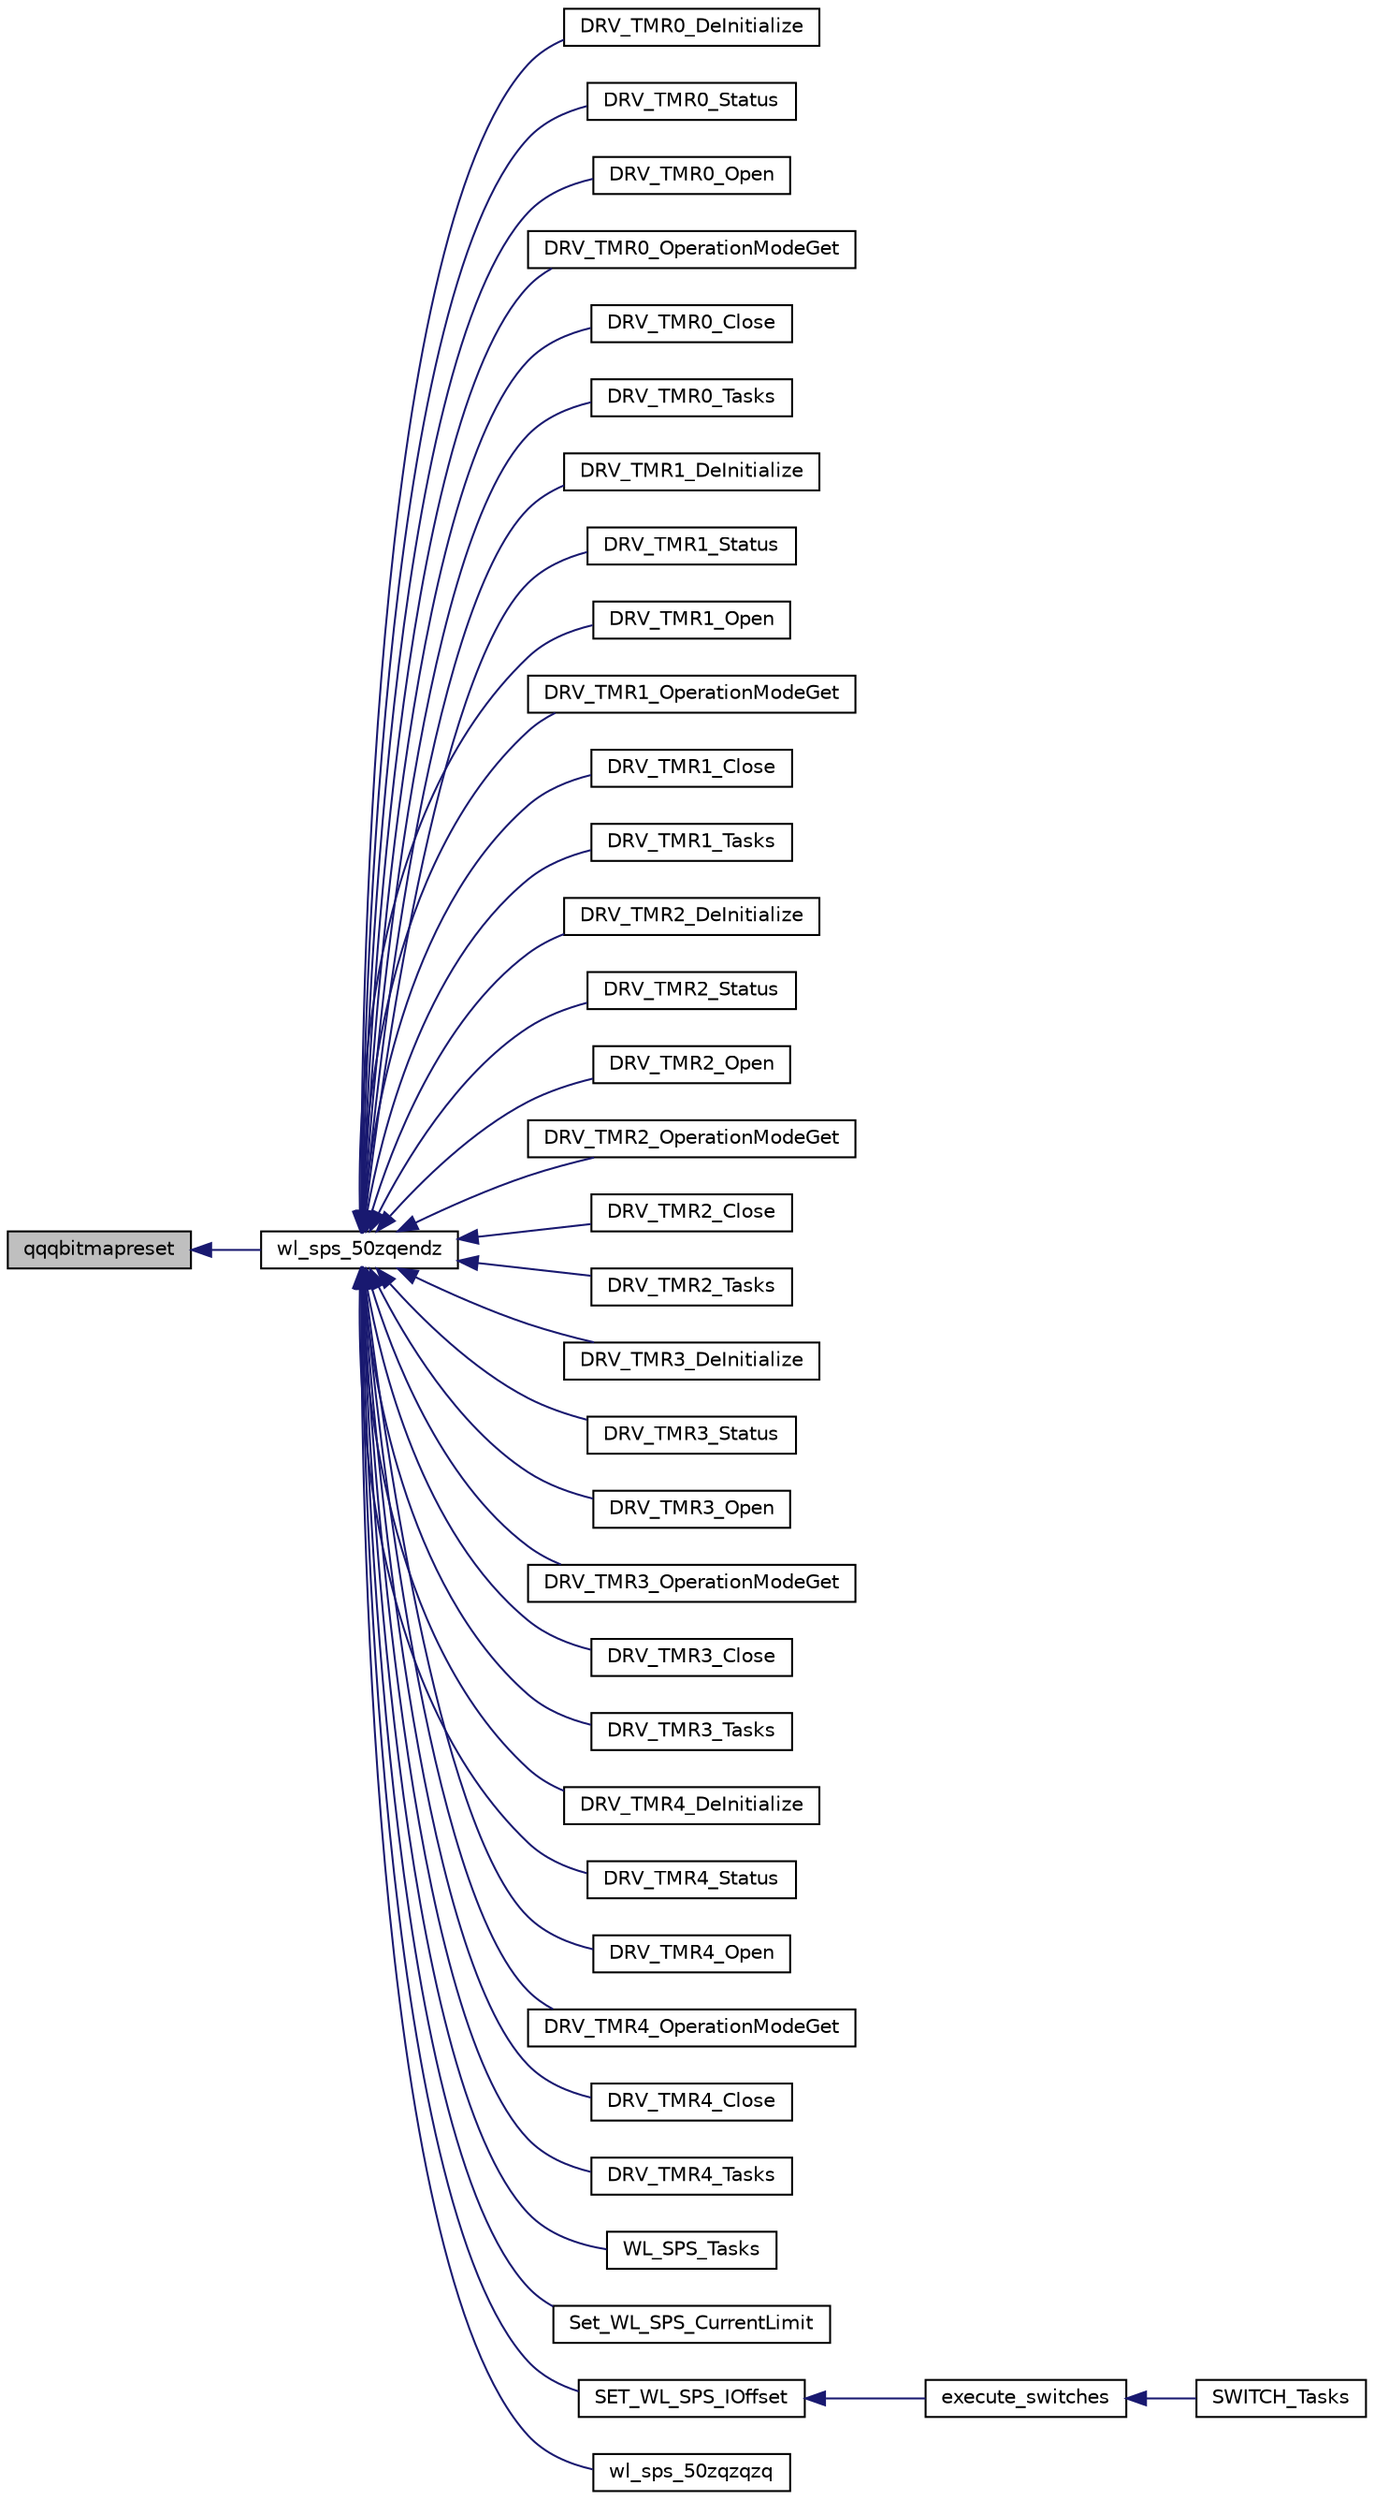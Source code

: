 digraph "qqqbitmapreset"
{
  edge [fontname="Helvetica",fontsize="10",labelfontname="Helvetica",labelfontsize="10"];
  node [fontname="Helvetica",fontsize="10",shape=record];
  rankdir="LR";
  Node1606 [label="qqqbitmapreset",height=0.2,width=0.4,color="black", fillcolor="grey75", style="filled", fontcolor="black"];
  Node1606 -> Node1607 [dir="back",color="midnightblue",fontsize="10",style="solid",fontname="Helvetica"];
  Node1607 [label="wl_sps_50zqendz",height=0.2,width=0.4,color="black", fillcolor="white", style="filled",URL="$inszt__wl__sps_8c.html#a6319c4e68ec85faa4ed3bbb0701986bc"];
  Node1607 -> Node1608 [dir="back",color="midnightblue",fontsize="10",style="solid",fontname="Helvetica"];
  Node1608 [label="DRV_TMR0_DeInitialize",height=0.2,width=0.4,color="black", fillcolor="white", style="filled",URL="$inszt__wl__sps_8c.html#ac35e22ce2277246569aa15a0142f42de"];
  Node1607 -> Node1609 [dir="back",color="midnightblue",fontsize="10",style="solid",fontname="Helvetica"];
  Node1609 [label="DRV_TMR0_Status",height=0.2,width=0.4,color="black", fillcolor="white", style="filled",URL="$inszt__wl__sps_8c.html#aa0b45abb3787c0b80fba63077983fda6"];
  Node1607 -> Node1610 [dir="back",color="midnightblue",fontsize="10",style="solid",fontname="Helvetica"];
  Node1610 [label="DRV_TMR0_Open",height=0.2,width=0.4,color="black", fillcolor="white", style="filled",URL="$inszt__wl__sps_8c.html#a6185be0b1acc5308100e9c168c6d9882"];
  Node1607 -> Node1611 [dir="back",color="midnightblue",fontsize="10",style="solid",fontname="Helvetica"];
  Node1611 [label="DRV_TMR0_OperationModeGet",height=0.2,width=0.4,color="black", fillcolor="white", style="filled",URL="$inszt__wl__sps_8c.html#a75154e72363837310412c5f0f77ca99b"];
  Node1607 -> Node1612 [dir="back",color="midnightblue",fontsize="10",style="solid",fontname="Helvetica"];
  Node1612 [label="DRV_TMR0_Close",height=0.2,width=0.4,color="black", fillcolor="white", style="filled",URL="$inszt__wl__sps_8c.html#a32eae35a1e64a44969e70c746ec9cdc2"];
  Node1607 -> Node1613 [dir="back",color="midnightblue",fontsize="10",style="solid",fontname="Helvetica"];
  Node1613 [label="DRV_TMR0_Tasks",height=0.2,width=0.4,color="black", fillcolor="white", style="filled",URL="$inszt__wl__sps_8c.html#a074ed24077060483c762988f726d23e9"];
  Node1607 -> Node1614 [dir="back",color="midnightblue",fontsize="10",style="solid",fontname="Helvetica"];
  Node1614 [label="DRV_TMR1_DeInitialize",height=0.2,width=0.4,color="black", fillcolor="white", style="filled",URL="$inszt__wl__sps_8c.html#abf7739f5097a1ceff5268ea070a35c9e"];
  Node1607 -> Node1615 [dir="back",color="midnightblue",fontsize="10",style="solid",fontname="Helvetica"];
  Node1615 [label="DRV_TMR1_Status",height=0.2,width=0.4,color="black", fillcolor="white", style="filled",URL="$inszt__wl__sps_8c.html#af0b509a65d0cc40830845f905e72f383"];
  Node1607 -> Node1616 [dir="back",color="midnightblue",fontsize="10",style="solid",fontname="Helvetica"];
  Node1616 [label="DRV_TMR1_Open",height=0.2,width=0.4,color="black", fillcolor="white", style="filled",URL="$inszt__wl__sps_8c.html#ac23662f1a2e62aff3d8576b4fb403b5e"];
  Node1607 -> Node1617 [dir="back",color="midnightblue",fontsize="10",style="solid",fontname="Helvetica"];
  Node1617 [label="DRV_TMR1_OperationModeGet",height=0.2,width=0.4,color="black", fillcolor="white", style="filled",URL="$inszt__wl__sps_8c.html#a2ddcb52c248a14db2f5d3cc2b8396b4d"];
  Node1607 -> Node1618 [dir="back",color="midnightblue",fontsize="10",style="solid",fontname="Helvetica"];
  Node1618 [label="DRV_TMR1_Close",height=0.2,width=0.4,color="black", fillcolor="white", style="filled",URL="$inszt__wl__sps_8c.html#a6a5cde4bb2a1f040394eff6085aa1d59"];
  Node1607 -> Node1619 [dir="back",color="midnightblue",fontsize="10",style="solid",fontname="Helvetica"];
  Node1619 [label="DRV_TMR1_Tasks",height=0.2,width=0.4,color="black", fillcolor="white", style="filled",URL="$inszt__wl__sps_8c.html#a0c01e1083b80ad88b2bc0fae758b1f0e"];
  Node1607 -> Node1620 [dir="back",color="midnightblue",fontsize="10",style="solid",fontname="Helvetica"];
  Node1620 [label="DRV_TMR2_DeInitialize",height=0.2,width=0.4,color="black", fillcolor="white", style="filled",URL="$inszt__wl__sps_8c.html#a0aa800750e31f5d3aea0afcd7faa41fe"];
  Node1607 -> Node1621 [dir="back",color="midnightblue",fontsize="10",style="solid",fontname="Helvetica"];
  Node1621 [label="DRV_TMR2_Status",height=0.2,width=0.4,color="black", fillcolor="white", style="filled",URL="$inszt__wl__sps_8c.html#ab66021f387d5cbb3e7ab20b7718aa773"];
  Node1607 -> Node1622 [dir="back",color="midnightblue",fontsize="10",style="solid",fontname="Helvetica"];
  Node1622 [label="DRV_TMR2_Open",height=0.2,width=0.4,color="black", fillcolor="white", style="filled",URL="$inszt__wl__sps_8c.html#ae3ec2e7d926f1dfcf4d5b4ec3f4452b1"];
  Node1607 -> Node1623 [dir="back",color="midnightblue",fontsize="10",style="solid",fontname="Helvetica"];
  Node1623 [label="DRV_TMR2_OperationModeGet",height=0.2,width=0.4,color="black", fillcolor="white", style="filled",URL="$inszt__wl__sps_8c.html#aaec612bc5ca6823e226aa9e168f0f7e4"];
  Node1607 -> Node1624 [dir="back",color="midnightblue",fontsize="10",style="solid",fontname="Helvetica"];
  Node1624 [label="DRV_TMR2_Close",height=0.2,width=0.4,color="black", fillcolor="white", style="filled",URL="$inszt__wl__sps_8c.html#a5ad44e5f36f8a566c396331e7c08c15d"];
  Node1607 -> Node1625 [dir="back",color="midnightblue",fontsize="10",style="solid",fontname="Helvetica"];
  Node1625 [label="DRV_TMR2_Tasks",height=0.2,width=0.4,color="black", fillcolor="white", style="filled",URL="$inszt__wl__sps_8c.html#a4cae103296c260a0cacd0bfbb02abec6"];
  Node1607 -> Node1626 [dir="back",color="midnightblue",fontsize="10",style="solid",fontname="Helvetica"];
  Node1626 [label="DRV_TMR3_DeInitialize",height=0.2,width=0.4,color="black", fillcolor="white", style="filled",URL="$inszt__wl__sps_8c.html#a51119949a1b0dc2ade9d15cd3eef3cf9"];
  Node1607 -> Node1627 [dir="back",color="midnightblue",fontsize="10",style="solid",fontname="Helvetica"];
  Node1627 [label="DRV_TMR3_Status",height=0.2,width=0.4,color="black", fillcolor="white", style="filled",URL="$inszt__wl__sps_8c.html#ab337820f2261ee63bfbdbe91f999de92"];
  Node1607 -> Node1628 [dir="back",color="midnightblue",fontsize="10",style="solid",fontname="Helvetica"];
  Node1628 [label="DRV_TMR3_Open",height=0.2,width=0.4,color="black", fillcolor="white", style="filled",URL="$inszt__wl__sps_8c.html#a14def85d2721c6fe7a0f52e5da985745"];
  Node1607 -> Node1629 [dir="back",color="midnightblue",fontsize="10",style="solid",fontname="Helvetica"];
  Node1629 [label="DRV_TMR3_OperationModeGet",height=0.2,width=0.4,color="black", fillcolor="white", style="filled",URL="$inszt__wl__sps_8c.html#aba3d374b5742c8fed77fb9c5125906e8"];
  Node1607 -> Node1630 [dir="back",color="midnightblue",fontsize="10",style="solid",fontname="Helvetica"];
  Node1630 [label="DRV_TMR3_Close",height=0.2,width=0.4,color="black", fillcolor="white", style="filled",URL="$inszt__wl__sps_8c.html#a5dd9fa4b5c96ae83f17ed22952b3526b"];
  Node1607 -> Node1631 [dir="back",color="midnightblue",fontsize="10",style="solid",fontname="Helvetica"];
  Node1631 [label="DRV_TMR3_Tasks",height=0.2,width=0.4,color="black", fillcolor="white", style="filled",URL="$inszt__wl__sps_8c.html#ac4622292b2dab66f9b5ae9778db08478"];
  Node1607 -> Node1632 [dir="back",color="midnightblue",fontsize="10",style="solid",fontname="Helvetica"];
  Node1632 [label="DRV_TMR4_DeInitialize",height=0.2,width=0.4,color="black", fillcolor="white", style="filled",URL="$inszt__wl__sps_8c.html#a24315793d9553d184024aea496534bc5"];
  Node1607 -> Node1633 [dir="back",color="midnightblue",fontsize="10",style="solid",fontname="Helvetica"];
  Node1633 [label="DRV_TMR4_Status",height=0.2,width=0.4,color="black", fillcolor="white", style="filled",URL="$inszt__wl__sps_8c.html#aeb55a9257642cf221bcb641b25033668"];
  Node1607 -> Node1634 [dir="back",color="midnightblue",fontsize="10",style="solid",fontname="Helvetica"];
  Node1634 [label="DRV_TMR4_Open",height=0.2,width=0.4,color="black", fillcolor="white", style="filled",URL="$inszt__wl__sps_8c.html#a6e2c39c5a9d8b23859be0e673b43b1b9"];
  Node1607 -> Node1635 [dir="back",color="midnightblue",fontsize="10",style="solid",fontname="Helvetica"];
  Node1635 [label="DRV_TMR4_OperationModeGet",height=0.2,width=0.4,color="black", fillcolor="white", style="filled",URL="$inszt__wl__sps_8c.html#ad47780c4b3a36ef4f64841b0106a751d"];
  Node1607 -> Node1636 [dir="back",color="midnightblue",fontsize="10",style="solid",fontname="Helvetica"];
  Node1636 [label="DRV_TMR4_Close",height=0.2,width=0.4,color="black", fillcolor="white", style="filled",URL="$inszt__wl__sps_8c.html#abca98245dd4f6348cc96c19911fa2f7f"];
  Node1607 -> Node1637 [dir="back",color="midnightblue",fontsize="10",style="solid",fontname="Helvetica"];
  Node1637 [label="DRV_TMR4_Tasks",height=0.2,width=0.4,color="black", fillcolor="white", style="filled",URL="$inszt__wl__sps_8c.html#a97a4bb302673812056f8ad54ea70b59e"];
  Node1607 -> Node1638 [dir="back",color="midnightblue",fontsize="10",style="solid",fontname="Helvetica"];
  Node1638 [label="WL_SPS_Tasks",height=0.2,width=0.4,color="black", fillcolor="white", style="filled",URL="$wl__sps_8h.html#a549aa5a98dca8454731e095fc9050751"];
  Node1607 -> Node1639 [dir="back",color="midnightblue",fontsize="10",style="solid",fontname="Helvetica"];
  Node1639 [label="Set_WL_SPS_CurrentLimit",height=0.2,width=0.4,color="black", fillcolor="white", style="filled",URL="$wl__sps_8h.html#abf6d33578a8005b24b953ed17dc1e09e"];
  Node1607 -> Node1640 [dir="back",color="midnightblue",fontsize="10",style="solid",fontname="Helvetica"];
  Node1640 [label="SET_WL_SPS_IOffset",height=0.2,width=0.4,color="black", fillcolor="white", style="filled",URL="$inszt__wl__sps_8c.html#aaabccf77a49dcc7bd57a68e0550a7c57"];
  Node1640 -> Node1641 [dir="back",color="midnightblue",fontsize="10",style="solid",fontname="Helvetica"];
  Node1641 [label="execute_switches",height=0.2,width=0.4,color="black", fillcolor="white", style="filled",URL="$inszt__switches_8c.html#aed0a5a04947c339791d9c4ff3c430ed3"];
  Node1641 -> Node1642 [dir="back",color="midnightblue",fontsize="10",style="solid",fontname="Helvetica"];
  Node1642 [label="SWITCH_Tasks",height=0.2,width=0.4,color="black", fillcolor="white", style="filled",URL="$switches_8h.html#a0ffce63133343b1dfc8e67d0f6d13780"];
  Node1607 -> Node1643 [dir="back",color="midnightblue",fontsize="10",style="solid",fontname="Helvetica"];
  Node1643 [label="wl_sps_50zqzqzq",height=0.2,width=0.4,color="black", fillcolor="white", style="filled",URL="$inszt__wl__sps_8c.html#ab9135785ed3aec779fdd9b33f0760cab"];
}
